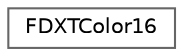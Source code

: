 digraph "Graphical Class Hierarchy"
{
 // INTERACTIVE_SVG=YES
 // LATEX_PDF_SIZE
  bgcolor="transparent";
  edge [fontname=Helvetica,fontsize=10,labelfontname=Helvetica,labelfontsize=10];
  node [fontname=Helvetica,fontsize=10,shape=box,height=0.2,width=0.4];
  rankdir="LR";
  Node0 [id="Node000000",label="FDXTColor16",height=0.2,width=0.4,color="grey40", fillcolor="white", style="filled",URL="$d0/dd5/structFDXTColor16.html",tooltip="Helper struct for a 16 bit 565 color of a DXT1/3/5 block."];
}
